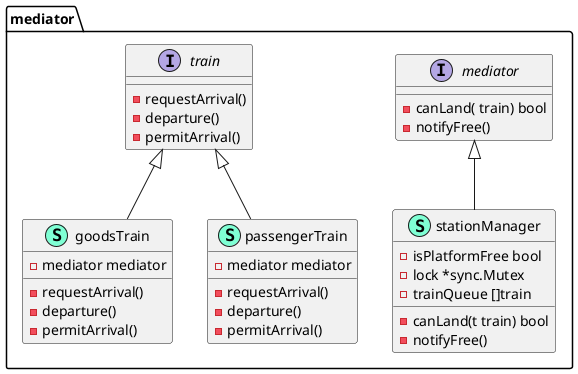 @startuml
namespace mediator {
    class goodsTrain << (S,Aquamarine) >> {
        - mediator mediator

        - requestArrival() 
        - departure() 
        - permitArrival() 

    }
    interface mediator  {
        - canLand( train) bool
        - notifyFree() 

    }
    class passengerTrain << (S,Aquamarine) >> {
        - mediator mediator

        - requestArrival() 
        - departure() 
        - permitArrival() 

    }
    class stationManager << (S,Aquamarine) >> {
        - isPlatformFree bool
        - lock *sync.Mutex
        - trainQueue []train

        - canLand(t train) bool
        - notifyFree() 

    }
    interface train  {
        - requestArrival() 
        - departure() 
        - permitArrival() 

    }
}

"mediator.train" <|-- "mediator.goodsTrain"
"mediator.train" <|-- "mediator.passengerTrain"
"mediator.mediator" <|-- "mediator.stationManager"

@enduml
